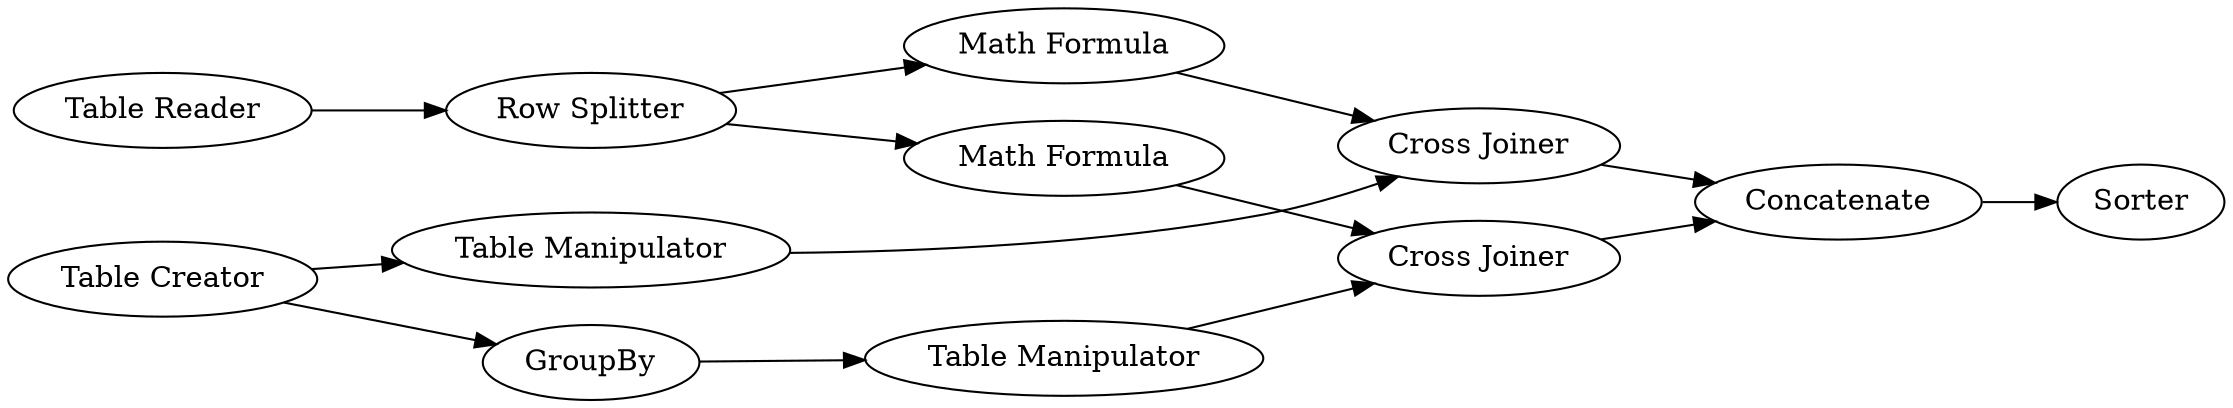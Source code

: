 digraph {
	1 [label="Table Reader"]
	2 [label="Row Splitter"]
	4 [label="Math Formula"]
	5 [label="Table Creator"]
	6 [label="Cross Joiner"]
	7 [label="Math Formula"]
	8 [label=GroupBy]
	10 [label="Cross Joiner"]
	11 [label="Table Manipulator"]
	12 [label=Concatenate]
	13 [label=Sorter]
	14 [label="Table Manipulator"]
	1 -> 2
	2 -> 4
	2 -> 7
	4 -> 6
	5 -> 8
	5 -> 14
	6 -> 12
	7 -> 10
	8 -> 11
	10 -> 12
	11 -> 10
	12 -> 13
	14 -> 6
	rankdir=LR
}
